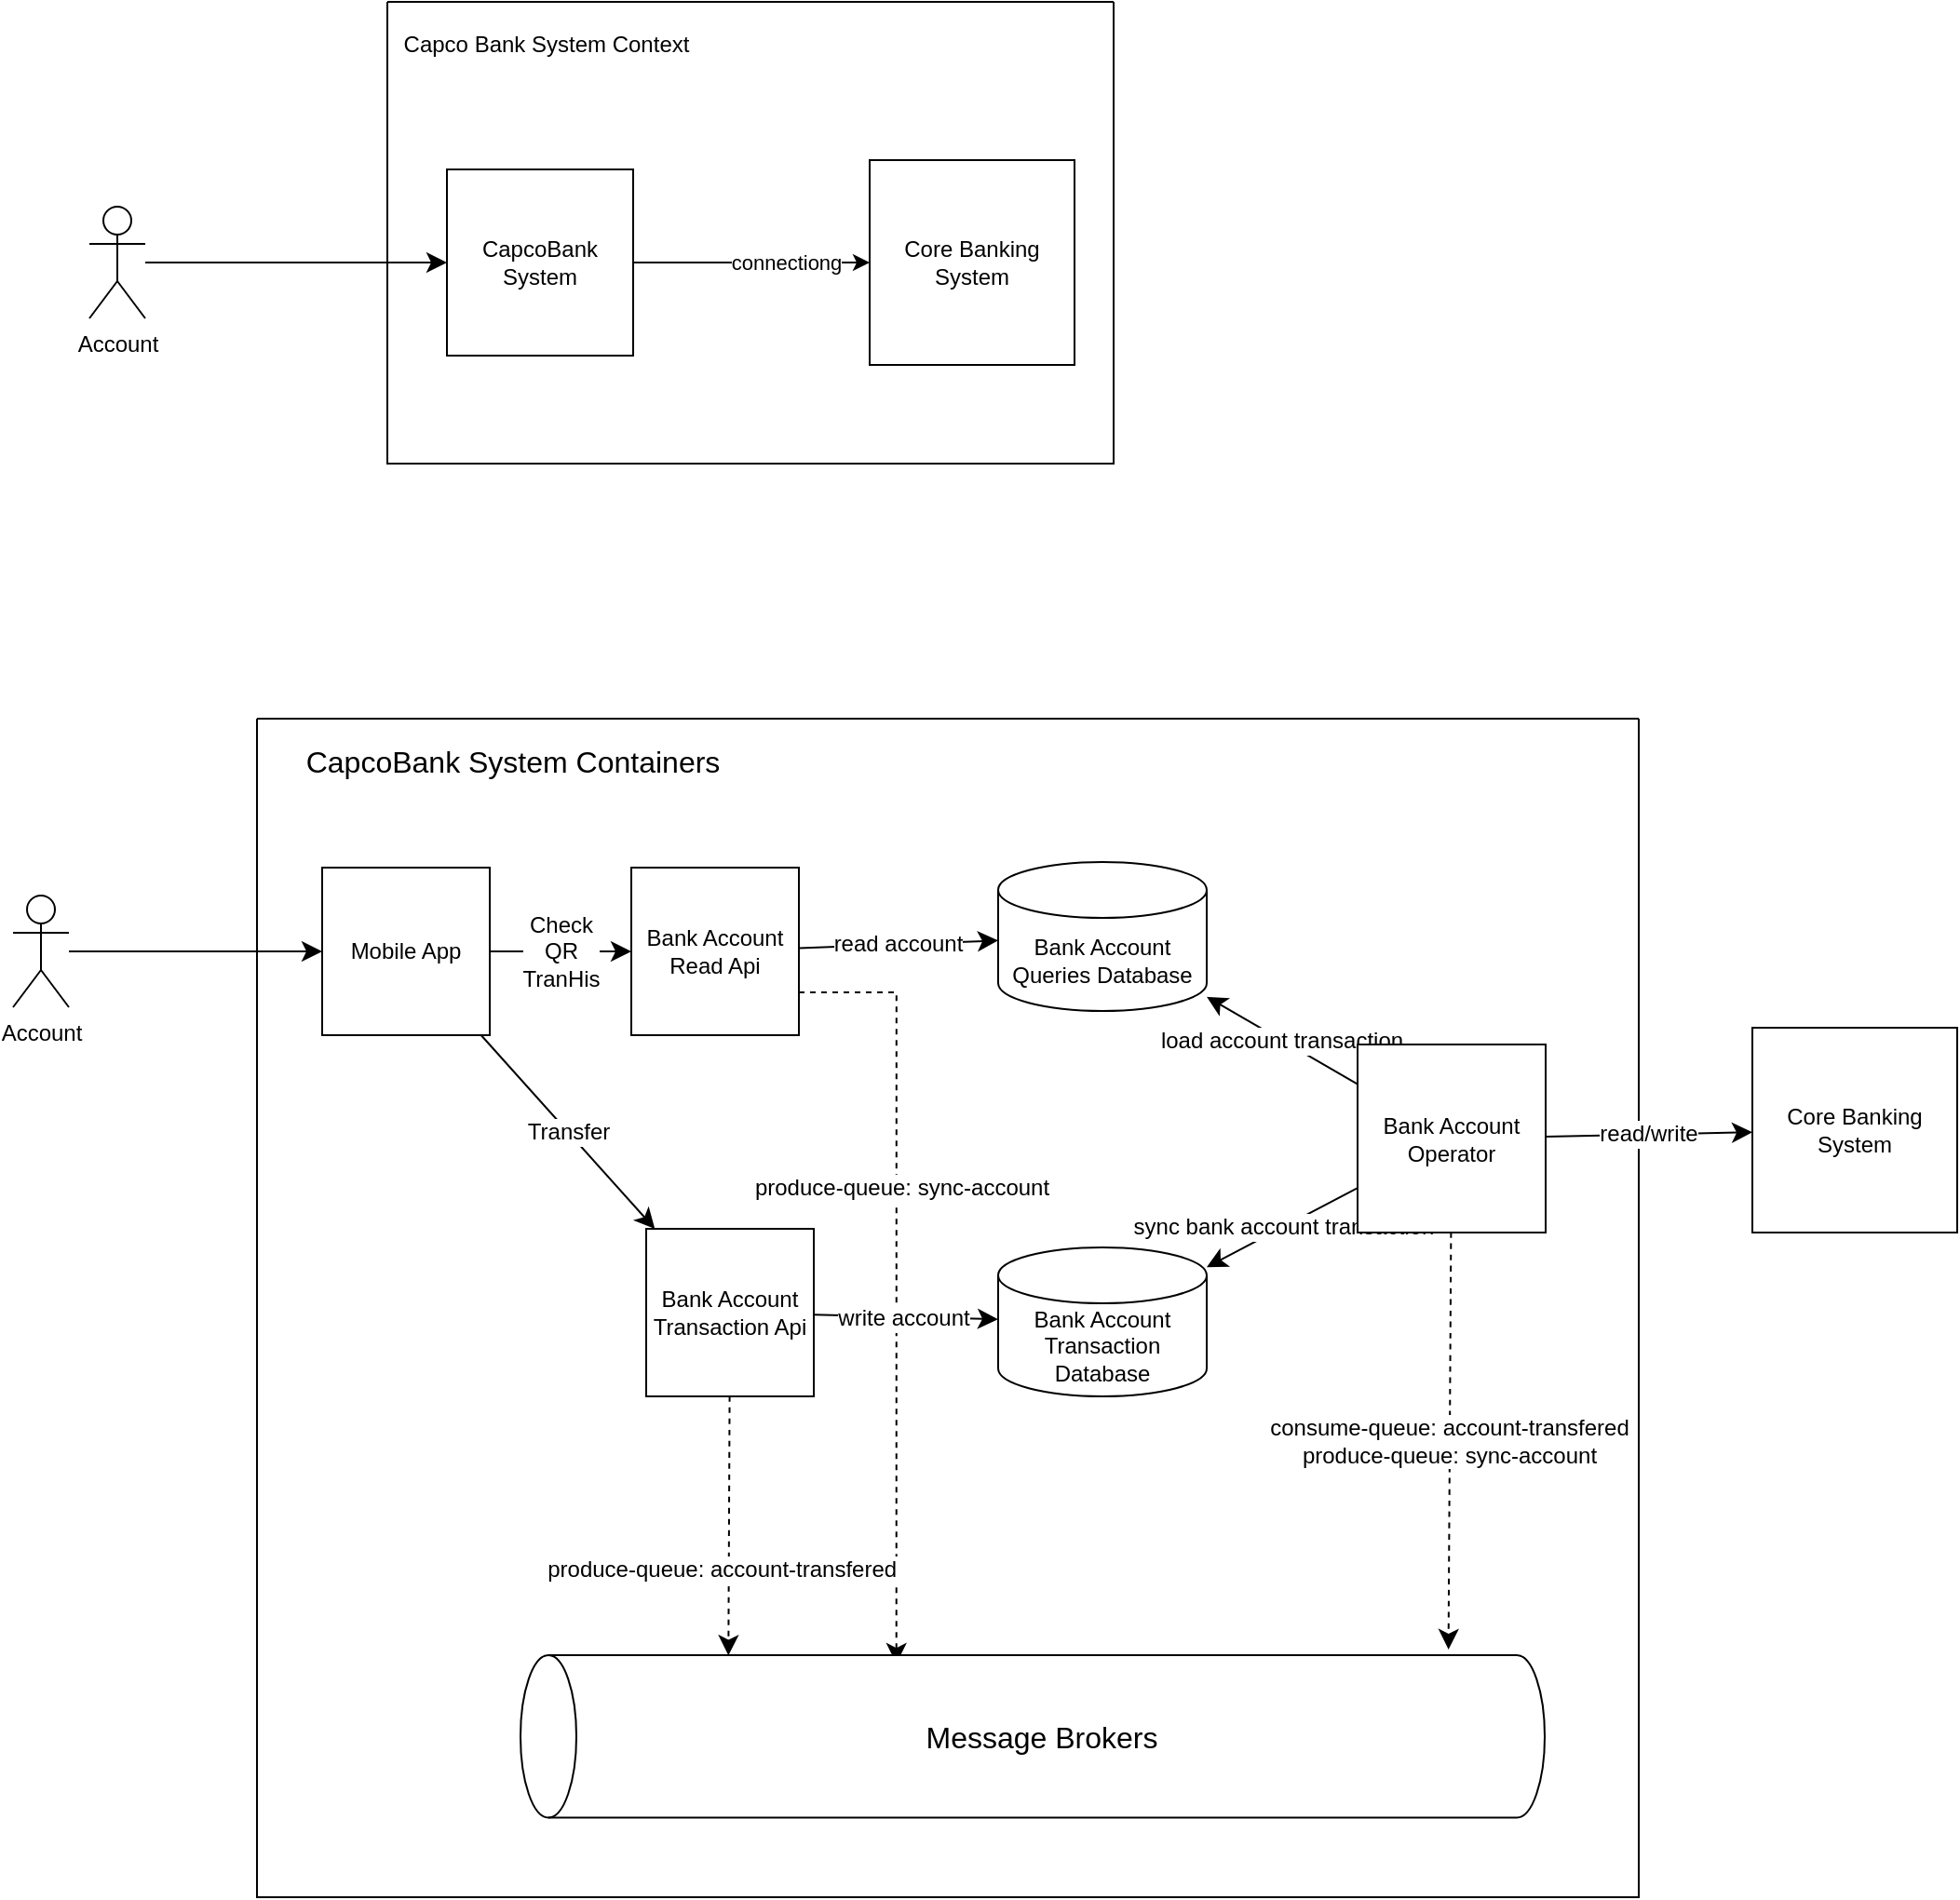 <mxfile version="26.0.16">
  <diagram name="Page-1" id="Qv8gykM19spB9sORM2q8">
    <mxGraphModel dx="1850" dy="1380" grid="0" gridSize="10" guides="1" tooltips="1" connect="1" arrows="1" fold="1" page="0" pageScale="1" pageWidth="827" pageHeight="1169" math="0" shadow="0">
      <root>
        <mxCell id="0" />
        <mxCell id="1" parent="0" />
        <mxCell id="58TWu8AOUMXrwjDCKBES-9" style="edgeStyle=none;curved=1;rounded=0;orthogonalLoop=1;jettySize=auto;html=1;fontSize=12;startSize=8;endSize=8;" edge="1" parent="1" source="58TWu8AOUMXrwjDCKBES-2" target="58TWu8AOUMXrwjDCKBES-8">
          <mxGeometry relative="1" as="geometry" />
        </mxCell>
        <mxCell id="58TWu8AOUMXrwjDCKBES-2" value="Account" style="shape=umlActor;verticalLabelPosition=bottom;verticalAlign=top;html=1;outlineConnect=0;" vertex="1" parent="1">
          <mxGeometry x="-472" y="-314" width="30" height="60" as="geometry" />
        </mxCell>
        <mxCell id="58TWu8AOUMXrwjDCKBES-3" value="" style="swimlane;startSize=0;" vertex="1" parent="1">
          <mxGeometry x="-312" y="-424" width="390" height="248" as="geometry">
            <mxRectangle x="240" y="170" width="50" height="40" as="alternateBounds" />
          </mxGeometry>
        </mxCell>
        <mxCell id="58TWu8AOUMXrwjDCKBES-4" value="Capco Bank System Context" style="text;html=1;align=center;verticalAlign=middle;resizable=0;points=[];autosize=1;strokeColor=none;fillColor=none;" vertex="1" parent="58TWu8AOUMXrwjDCKBES-3">
          <mxGeometry y="8" width="170" height="30" as="geometry" />
        </mxCell>
        <mxCell id="58TWu8AOUMXrwjDCKBES-5" value="Core Banking System" style="whiteSpace=wrap;html=1;aspect=fixed;" vertex="1" parent="58TWu8AOUMXrwjDCKBES-3">
          <mxGeometry x="259" y="85" width="110" height="110" as="geometry" />
        </mxCell>
        <mxCell id="58TWu8AOUMXrwjDCKBES-6" style="edgeStyle=orthogonalEdgeStyle;rounded=0;orthogonalLoop=1;jettySize=auto;html=1;" edge="1" parent="58TWu8AOUMXrwjDCKBES-3" source="58TWu8AOUMXrwjDCKBES-8" target="58TWu8AOUMXrwjDCKBES-5">
          <mxGeometry relative="1" as="geometry" />
        </mxCell>
        <mxCell id="58TWu8AOUMXrwjDCKBES-7" value="connectiong" style="edgeLabel;html=1;align=center;verticalAlign=middle;resizable=0;points=[];" vertex="1" connectable="0" parent="58TWu8AOUMXrwjDCKBES-6">
          <mxGeometry x="0.283" relative="1" as="geometry">
            <mxPoint as="offset" />
          </mxGeometry>
        </mxCell>
        <mxCell id="58TWu8AOUMXrwjDCKBES-8" value="CapcoBank System" style="whiteSpace=wrap;html=1;aspect=fixed;" vertex="1" parent="58TWu8AOUMXrwjDCKBES-3">
          <mxGeometry x="32" y="90" width="100" height="100" as="geometry" />
        </mxCell>
        <mxCell id="58TWu8AOUMXrwjDCKBES-16" value="" style="swimlane;startSize=0;" vertex="1" parent="1">
          <mxGeometry x="-382" y="-39" width="742" height="633" as="geometry" />
        </mxCell>
        <mxCell id="58TWu8AOUMXrwjDCKBES-17" value="CapcoBank System Containers" style="text;html=1;align=center;verticalAlign=middle;resizable=0;points=[];autosize=1;strokeColor=none;fillColor=none;fontSize=16;" vertex="1" parent="58TWu8AOUMXrwjDCKBES-16">
          <mxGeometry x="18" y="7" width="237" height="31" as="geometry" />
        </mxCell>
        <mxCell id="58TWu8AOUMXrwjDCKBES-24" value="Check&lt;div&gt;QR&lt;/div&gt;&lt;div&gt;TranHis&lt;/div&gt;" style="edgeStyle=none;curved=1;rounded=0;orthogonalLoop=1;jettySize=auto;html=1;fontSize=12;startSize=8;endSize=8;" edge="1" parent="58TWu8AOUMXrwjDCKBES-16" source="58TWu8AOUMXrwjDCKBES-20" target="58TWu8AOUMXrwjDCKBES-21">
          <mxGeometry relative="1" as="geometry" />
        </mxCell>
        <mxCell id="58TWu8AOUMXrwjDCKBES-30" value="Transfer" style="edgeStyle=none;curved=1;rounded=0;orthogonalLoop=1;jettySize=auto;html=1;fontSize=12;startSize=8;endSize=8;" edge="1" parent="58TWu8AOUMXrwjDCKBES-16" source="58TWu8AOUMXrwjDCKBES-20" target="58TWu8AOUMXrwjDCKBES-25">
          <mxGeometry relative="1" as="geometry" />
        </mxCell>
        <mxCell id="58TWu8AOUMXrwjDCKBES-20" value="Mobile App" style="whiteSpace=wrap;html=1;aspect=fixed;" vertex="1" parent="58TWu8AOUMXrwjDCKBES-16">
          <mxGeometry x="35" y="80" width="90" height="90" as="geometry" />
        </mxCell>
        <mxCell id="58TWu8AOUMXrwjDCKBES-44" style="edgeStyle=orthogonalEdgeStyle;rounded=0;orthogonalLoop=1;jettySize=auto;html=1;fontSize=12;startSize=8;endSize=8;entryX=0.948;entryY=0.367;entryDx=0;entryDy=0;entryPerimeter=0;dashed=1;" edge="1" parent="58TWu8AOUMXrwjDCKBES-16" source="58TWu8AOUMXrwjDCKBES-21" target="58TWu8AOUMXrwjDCKBES-36">
          <mxGeometry relative="1" as="geometry">
            <Array as="points">
              <mxPoint x="343" y="147" />
            </Array>
          </mxGeometry>
        </mxCell>
        <mxCell id="58TWu8AOUMXrwjDCKBES-46" value="produce-queue: sync-account" style="edgeLabel;html=1;align=center;verticalAlign=middle;resizable=0;points=[];fontSize=12;" vertex="1" connectable="0" parent="58TWu8AOUMXrwjDCKBES-44">
          <mxGeometry x="-0.237" y="2" relative="1" as="geometry">
            <mxPoint as="offset" />
          </mxGeometry>
        </mxCell>
        <mxCell id="58TWu8AOUMXrwjDCKBES-21" value="Bank Account Read Api" style="whiteSpace=wrap;html=1;aspect=fixed;" vertex="1" parent="58TWu8AOUMXrwjDCKBES-16">
          <mxGeometry x="201" y="80" width="90" height="90" as="geometry" />
        </mxCell>
        <mxCell id="58TWu8AOUMXrwjDCKBES-38" style="edgeStyle=none;curved=1;rounded=0;orthogonalLoop=1;jettySize=auto;html=1;fontSize=12;startSize=8;endSize=8;dashed=1;entryX=0.998;entryY=0.203;entryDx=0;entryDy=0;entryPerimeter=0;" edge="1" parent="58TWu8AOUMXrwjDCKBES-16" source="58TWu8AOUMXrwjDCKBES-25" target="58TWu8AOUMXrwjDCKBES-36">
          <mxGeometry relative="1" as="geometry" />
        </mxCell>
        <mxCell id="58TWu8AOUMXrwjDCKBES-39" value="produce-queue: account-transfered&amp;nbsp;" style="edgeLabel;html=1;align=center;verticalAlign=middle;resizable=0;points=[];fontSize=12;" vertex="1" connectable="0" parent="58TWu8AOUMXrwjDCKBES-38">
          <mxGeometry x="0.328" y="-3" relative="1" as="geometry">
            <mxPoint as="offset" />
          </mxGeometry>
        </mxCell>
        <mxCell id="58TWu8AOUMXrwjDCKBES-25" value="Bank Account Transaction Api" style="whiteSpace=wrap;html=1;aspect=fixed;" vertex="1" parent="58TWu8AOUMXrwjDCKBES-16">
          <mxGeometry x="209" y="274" width="90" height="90" as="geometry" />
        </mxCell>
        <mxCell id="58TWu8AOUMXrwjDCKBES-31" value="Bank Account Queries Database" style="shape=cylinder3;whiteSpace=wrap;html=1;boundedLbl=1;backgroundOutline=1;size=15;" vertex="1" parent="58TWu8AOUMXrwjDCKBES-16">
          <mxGeometry x="398" y="77" width="112" height="80" as="geometry" />
        </mxCell>
        <mxCell id="58TWu8AOUMXrwjDCKBES-23" value="read account" style="edgeStyle=none;curved=1;rounded=0;orthogonalLoop=1;jettySize=auto;html=1;fontSize=12;startSize=8;endSize=8;" edge="1" parent="58TWu8AOUMXrwjDCKBES-16" source="58TWu8AOUMXrwjDCKBES-21" target="58TWu8AOUMXrwjDCKBES-31">
          <mxGeometry relative="1" as="geometry" />
        </mxCell>
        <mxCell id="58TWu8AOUMXrwjDCKBES-32" value="Bank Account Transaction Database" style="shape=cylinder3;whiteSpace=wrap;html=1;boundedLbl=1;backgroundOutline=1;size=15;" vertex="1" parent="58TWu8AOUMXrwjDCKBES-16">
          <mxGeometry x="398" y="284" width="112" height="80" as="geometry" />
        </mxCell>
        <mxCell id="58TWu8AOUMXrwjDCKBES-26" style="edgeStyle=none;curved=1;rounded=0;orthogonalLoop=1;jettySize=auto;html=1;fontSize=12;startSize=8;endSize=8;" edge="1" parent="58TWu8AOUMXrwjDCKBES-16" source="58TWu8AOUMXrwjDCKBES-25" target="58TWu8AOUMXrwjDCKBES-32">
          <mxGeometry relative="1" as="geometry" />
        </mxCell>
        <mxCell id="58TWu8AOUMXrwjDCKBES-27" value="write account" style="edgeLabel;html=1;align=center;verticalAlign=middle;resizable=0;points=[];fontSize=12;" vertex="1" connectable="0" parent="58TWu8AOUMXrwjDCKBES-26">
          <mxGeometry x="-0.038" relative="1" as="geometry">
            <mxPoint as="offset" />
          </mxGeometry>
        </mxCell>
        <mxCell id="58TWu8AOUMXrwjDCKBES-42" value="consume-queue: account-transfered&lt;div&gt;produce-queue: sync-account&lt;/div&gt;" style="edgeStyle=none;curved=1;rounded=0;orthogonalLoop=1;jettySize=auto;html=1;fontSize=12;startSize=8;endSize=8;dashed=1;entryX=1.035;entryY=0.906;entryDx=0;entryDy=0;entryPerimeter=0;" edge="1" parent="58TWu8AOUMXrwjDCKBES-16" source="58TWu8AOUMXrwjDCKBES-33" target="58TWu8AOUMXrwjDCKBES-36">
          <mxGeometry relative="1" as="geometry" />
        </mxCell>
        <mxCell id="58TWu8AOUMXrwjDCKBES-43" value="load account transaction" style="edgeStyle=none;curved=1;rounded=0;orthogonalLoop=1;jettySize=auto;html=1;fontSize=12;startSize=8;endSize=8;" edge="1" parent="58TWu8AOUMXrwjDCKBES-16" source="58TWu8AOUMXrwjDCKBES-33" target="58TWu8AOUMXrwjDCKBES-31">
          <mxGeometry relative="1" as="geometry" />
        </mxCell>
        <mxCell id="58TWu8AOUMXrwjDCKBES-45" value="sync bank account transaction" style="edgeStyle=none;curved=1;rounded=0;orthogonalLoop=1;jettySize=auto;html=1;fontSize=12;startSize=8;endSize=8;" edge="1" parent="58TWu8AOUMXrwjDCKBES-16" source="58TWu8AOUMXrwjDCKBES-33" target="58TWu8AOUMXrwjDCKBES-32">
          <mxGeometry x="-0.001" relative="1" as="geometry">
            <mxPoint as="offset" />
          </mxGeometry>
        </mxCell>
        <mxCell id="58TWu8AOUMXrwjDCKBES-33" value="Bank Account Operator" style="whiteSpace=wrap;html=1;aspect=fixed;" vertex="1" parent="58TWu8AOUMXrwjDCKBES-16">
          <mxGeometry x="591" y="175" width="101" height="101" as="geometry" />
        </mxCell>
        <mxCell id="58TWu8AOUMXrwjDCKBES-36" value="" style="shape=cylinder3;whiteSpace=wrap;html=1;boundedLbl=1;backgroundOutline=1;size=15;rotation=-90;" vertex="1" parent="58TWu8AOUMXrwjDCKBES-16">
          <mxGeometry x="372.88" y="271.63" width="87.25" height="550" as="geometry" />
        </mxCell>
        <mxCell id="58TWu8AOUMXrwjDCKBES-37" value="Message Brokers" style="text;html=1;align=center;verticalAlign=middle;resizable=0;points=[];autosize=1;strokeColor=none;fillColor=none;fontSize=16;" vertex="1" parent="58TWu8AOUMXrwjDCKBES-16">
          <mxGeometry x="351" y="531.13" width="140" height="31" as="geometry" />
        </mxCell>
        <mxCell id="58TWu8AOUMXrwjDCKBES-22" value="Core Banking System" style="whiteSpace=wrap;html=1;aspect=fixed;" vertex="1" parent="1">
          <mxGeometry x="421" y="127" width="110" height="110" as="geometry" />
        </mxCell>
        <mxCell id="58TWu8AOUMXrwjDCKBES-29" style="edgeStyle=none;curved=1;rounded=0;orthogonalLoop=1;jettySize=auto;html=1;fontSize=12;startSize=8;endSize=8;" edge="1" parent="1" source="58TWu8AOUMXrwjDCKBES-28" target="58TWu8AOUMXrwjDCKBES-20">
          <mxGeometry relative="1" as="geometry" />
        </mxCell>
        <mxCell id="58TWu8AOUMXrwjDCKBES-28" value="Account" style="shape=umlActor;verticalLabelPosition=bottom;verticalAlign=top;html=1;outlineConnect=0;" vertex="1" parent="1">
          <mxGeometry x="-513" y="56" width="30" height="60" as="geometry" />
        </mxCell>
        <mxCell id="58TWu8AOUMXrwjDCKBES-35" value="read/write" style="edgeStyle=none;curved=1;rounded=0;orthogonalLoop=1;jettySize=auto;html=1;fontSize=12;startSize=8;endSize=8;" edge="1" parent="1" source="58TWu8AOUMXrwjDCKBES-33" target="58TWu8AOUMXrwjDCKBES-22">
          <mxGeometry relative="1" as="geometry" />
        </mxCell>
      </root>
    </mxGraphModel>
  </diagram>
</mxfile>
